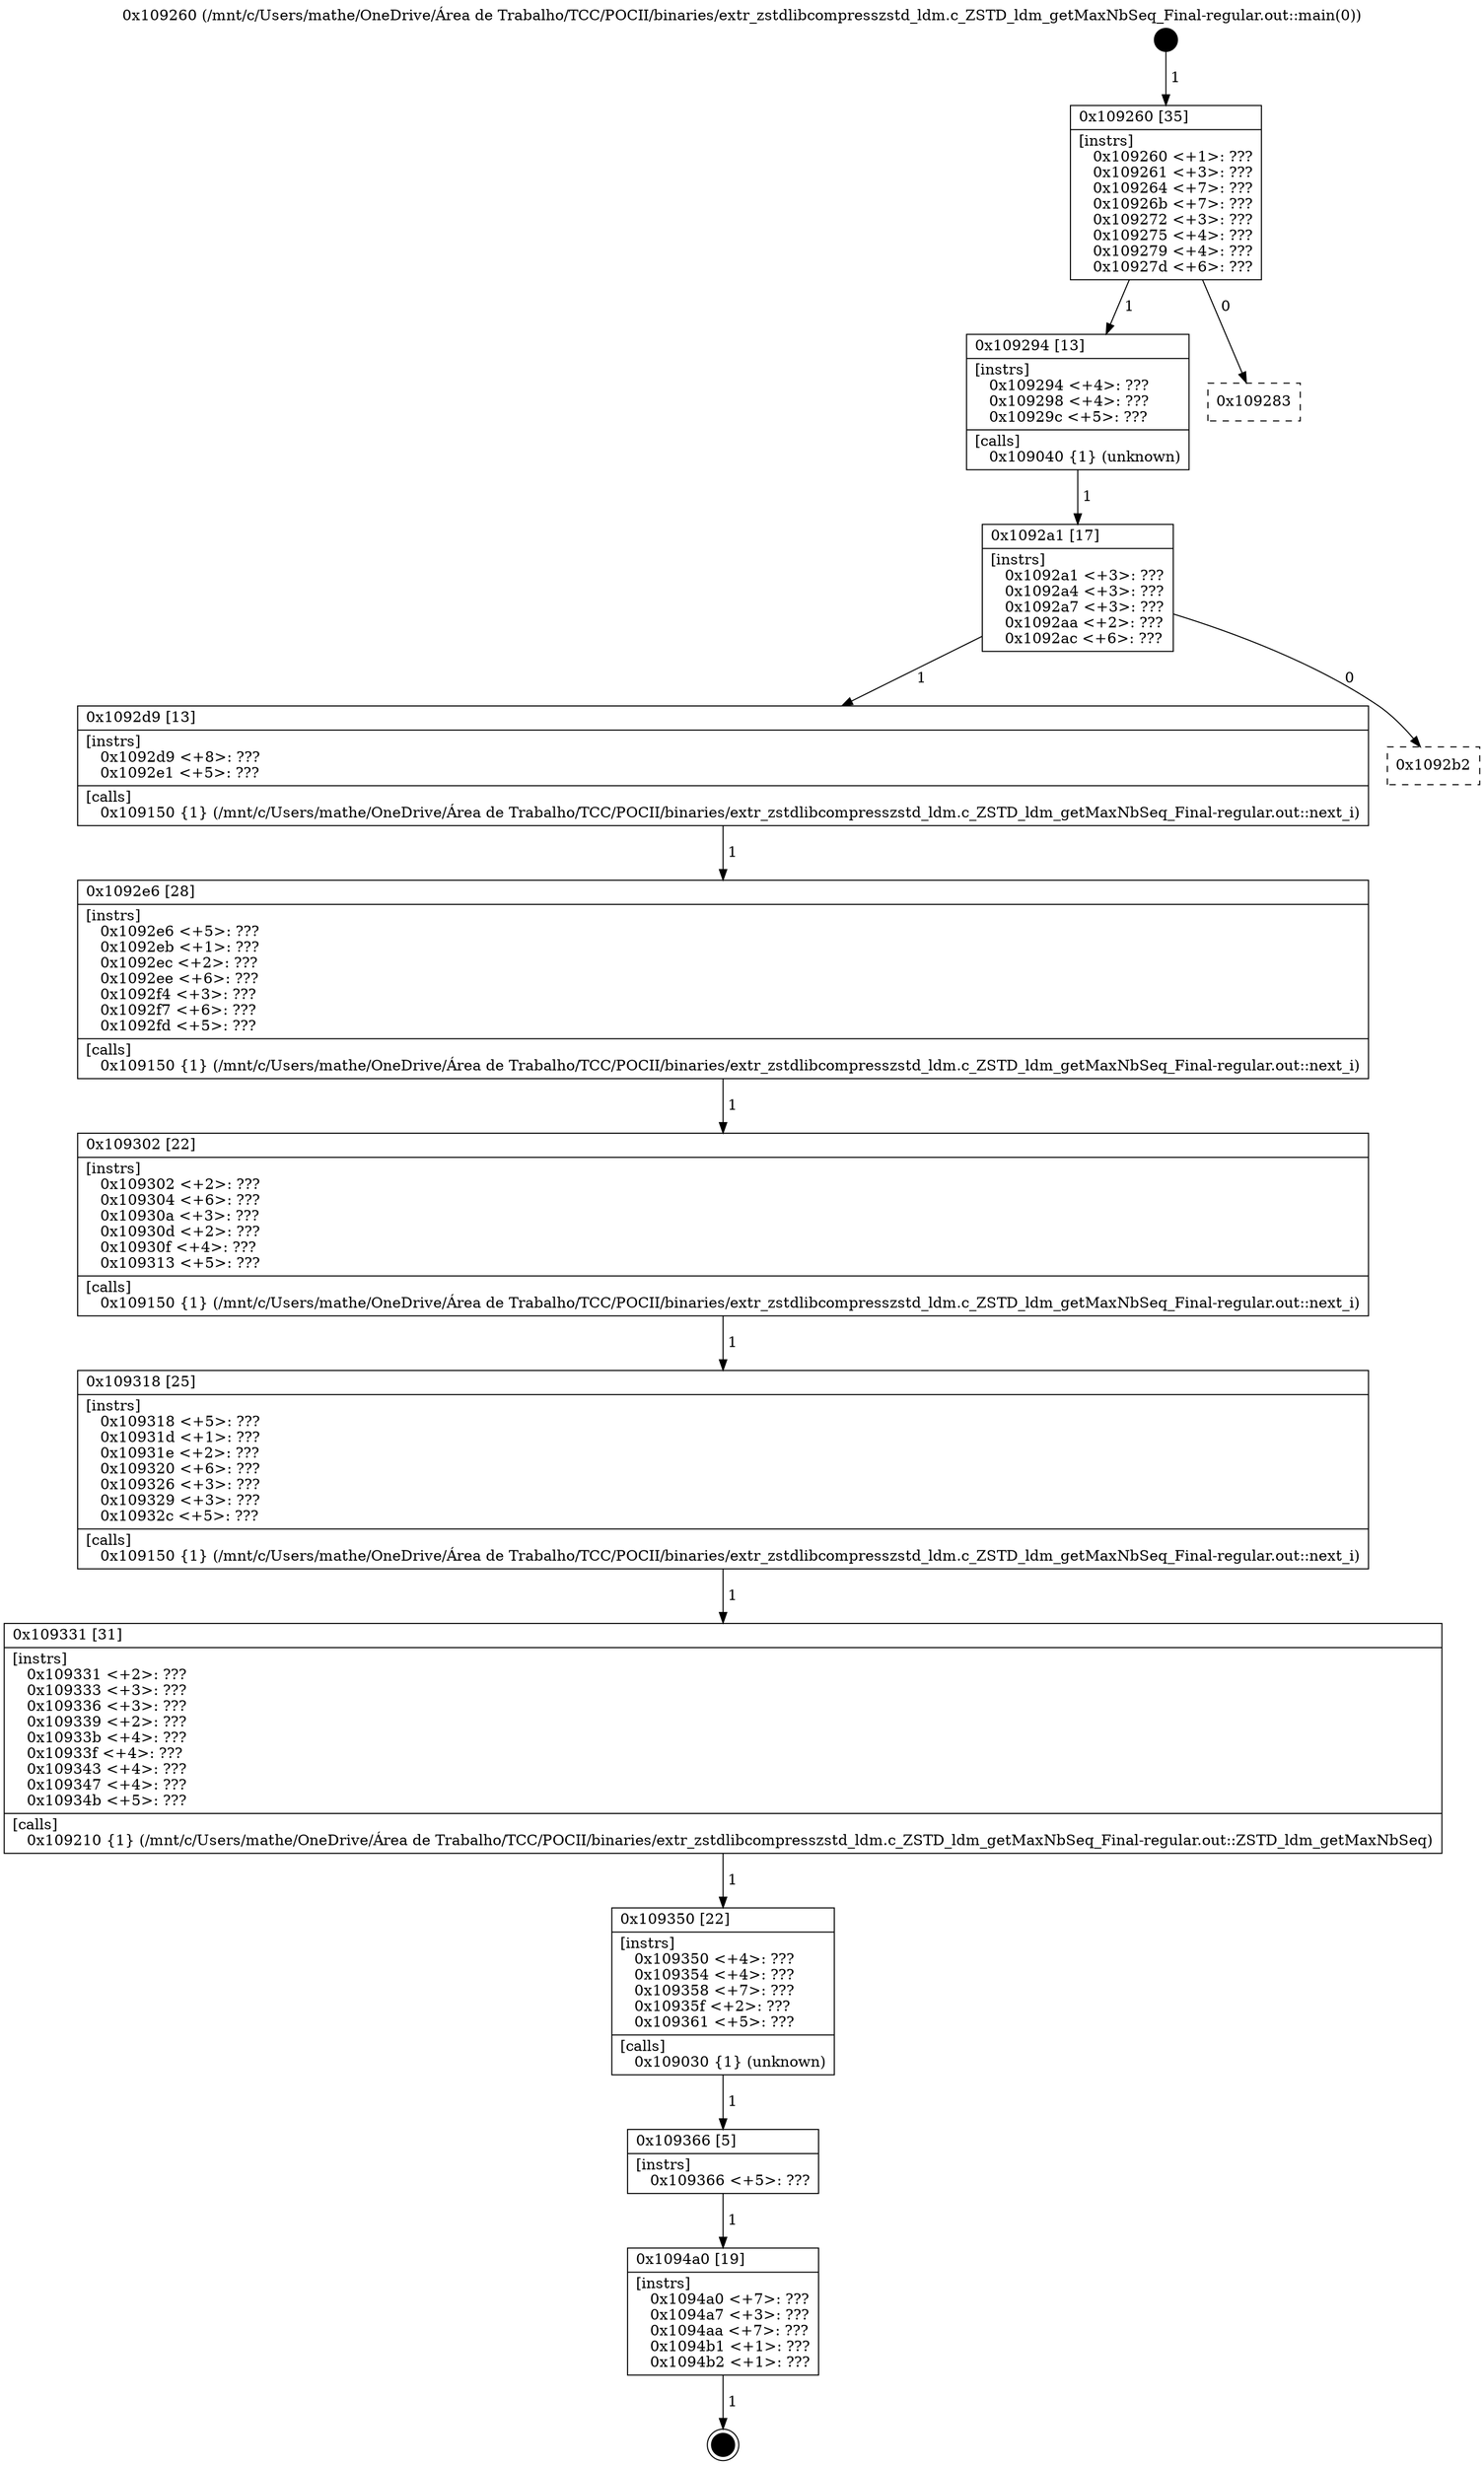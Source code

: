 digraph "0x109260" {
  label = "0x109260 (/mnt/c/Users/mathe/OneDrive/Área de Trabalho/TCC/POCII/binaries/extr_zstdlibcompresszstd_ldm.c_ZSTD_ldm_getMaxNbSeq_Final-regular.out::main(0))"
  labelloc = "t"
  node[shape=record]

  Entry [label="",width=0.3,height=0.3,shape=circle,fillcolor=black,style=filled]
  "0x109260" [label="{
     0x109260 [35]\l
     | [instrs]\l
     &nbsp;&nbsp;0x109260 \<+1\>: ???\l
     &nbsp;&nbsp;0x109261 \<+3\>: ???\l
     &nbsp;&nbsp;0x109264 \<+7\>: ???\l
     &nbsp;&nbsp;0x10926b \<+7\>: ???\l
     &nbsp;&nbsp;0x109272 \<+3\>: ???\l
     &nbsp;&nbsp;0x109275 \<+4\>: ???\l
     &nbsp;&nbsp;0x109279 \<+4\>: ???\l
     &nbsp;&nbsp;0x10927d \<+6\>: ???\l
  }"]
  "0x109294" [label="{
     0x109294 [13]\l
     | [instrs]\l
     &nbsp;&nbsp;0x109294 \<+4\>: ???\l
     &nbsp;&nbsp;0x109298 \<+4\>: ???\l
     &nbsp;&nbsp;0x10929c \<+5\>: ???\l
     | [calls]\l
     &nbsp;&nbsp;0x109040 \{1\} (unknown)\l
  }"]
  "0x109283" [label="{
     0x109283\l
  }", style=dashed]
  "0x1092a1" [label="{
     0x1092a1 [17]\l
     | [instrs]\l
     &nbsp;&nbsp;0x1092a1 \<+3\>: ???\l
     &nbsp;&nbsp;0x1092a4 \<+3\>: ???\l
     &nbsp;&nbsp;0x1092a7 \<+3\>: ???\l
     &nbsp;&nbsp;0x1092aa \<+2\>: ???\l
     &nbsp;&nbsp;0x1092ac \<+6\>: ???\l
  }"]
  "0x1092d9" [label="{
     0x1092d9 [13]\l
     | [instrs]\l
     &nbsp;&nbsp;0x1092d9 \<+8\>: ???\l
     &nbsp;&nbsp;0x1092e1 \<+5\>: ???\l
     | [calls]\l
     &nbsp;&nbsp;0x109150 \{1\} (/mnt/c/Users/mathe/OneDrive/Área de Trabalho/TCC/POCII/binaries/extr_zstdlibcompresszstd_ldm.c_ZSTD_ldm_getMaxNbSeq_Final-regular.out::next_i)\l
  }"]
  "0x1092b2" [label="{
     0x1092b2\l
  }", style=dashed]
  "0x1092e6" [label="{
     0x1092e6 [28]\l
     | [instrs]\l
     &nbsp;&nbsp;0x1092e6 \<+5\>: ???\l
     &nbsp;&nbsp;0x1092eb \<+1\>: ???\l
     &nbsp;&nbsp;0x1092ec \<+2\>: ???\l
     &nbsp;&nbsp;0x1092ee \<+6\>: ???\l
     &nbsp;&nbsp;0x1092f4 \<+3\>: ???\l
     &nbsp;&nbsp;0x1092f7 \<+6\>: ???\l
     &nbsp;&nbsp;0x1092fd \<+5\>: ???\l
     | [calls]\l
     &nbsp;&nbsp;0x109150 \{1\} (/mnt/c/Users/mathe/OneDrive/Área de Trabalho/TCC/POCII/binaries/extr_zstdlibcompresszstd_ldm.c_ZSTD_ldm_getMaxNbSeq_Final-regular.out::next_i)\l
  }"]
  "0x109302" [label="{
     0x109302 [22]\l
     | [instrs]\l
     &nbsp;&nbsp;0x109302 \<+2\>: ???\l
     &nbsp;&nbsp;0x109304 \<+6\>: ???\l
     &nbsp;&nbsp;0x10930a \<+3\>: ???\l
     &nbsp;&nbsp;0x10930d \<+2\>: ???\l
     &nbsp;&nbsp;0x10930f \<+4\>: ???\l
     &nbsp;&nbsp;0x109313 \<+5\>: ???\l
     | [calls]\l
     &nbsp;&nbsp;0x109150 \{1\} (/mnt/c/Users/mathe/OneDrive/Área de Trabalho/TCC/POCII/binaries/extr_zstdlibcompresszstd_ldm.c_ZSTD_ldm_getMaxNbSeq_Final-regular.out::next_i)\l
  }"]
  "0x109318" [label="{
     0x109318 [25]\l
     | [instrs]\l
     &nbsp;&nbsp;0x109318 \<+5\>: ???\l
     &nbsp;&nbsp;0x10931d \<+1\>: ???\l
     &nbsp;&nbsp;0x10931e \<+2\>: ???\l
     &nbsp;&nbsp;0x109320 \<+6\>: ???\l
     &nbsp;&nbsp;0x109326 \<+3\>: ???\l
     &nbsp;&nbsp;0x109329 \<+3\>: ???\l
     &nbsp;&nbsp;0x10932c \<+5\>: ???\l
     | [calls]\l
     &nbsp;&nbsp;0x109150 \{1\} (/mnt/c/Users/mathe/OneDrive/Área de Trabalho/TCC/POCII/binaries/extr_zstdlibcompresszstd_ldm.c_ZSTD_ldm_getMaxNbSeq_Final-regular.out::next_i)\l
  }"]
  "0x109331" [label="{
     0x109331 [31]\l
     | [instrs]\l
     &nbsp;&nbsp;0x109331 \<+2\>: ???\l
     &nbsp;&nbsp;0x109333 \<+3\>: ???\l
     &nbsp;&nbsp;0x109336 \<+3\>: ???\l
     &nbsp;&nbsp;0x109339 \<+2\>: ???\l
     &nbsp;&nbsp;0x10933b \<+4\>: ???\l
     &nbsp;&nbsp;0x10933f \<+4\>: ???\l
     &nbsp;&nbsp;0x109343 \<+4\>: ???\l
     &nbsp;&nbsp;0x109347 \<+4\>: ???\l
     &nbsp;&nbsp;0x10934b \<+5\>: ???\l
     | [calls]\l
     &nbsp;&nbsp;0x109210 \{1\} (/mnt/c/Users/mathe/OneDrive/Área de Trabalho/TCC/POCII/binaries/extr_zstdlibcompresszstd_ldm.c_ZSTD_ldm_getMaxNbSeq_Final-regular.out::ZSTD_ldm_getMaxNbSeq)\l
  }"]
  "0x109350" [label="{
     0x109350 [22]\l
     | [instrs]\l
     &nbsp;&nbsp;0x109350 \<+4\>: ???\l
     &nbsp;&nbsp;0x109354 \<+4\>: ???\l
     &nbsp;&nbsp;0x109358 \<+7\>: ???\l
     &nbsp;&nbsp;0x10935f \<+2\>: ???\l
     &nbsp;&nbsp;0x109361 \<+5\>: ???\l
     | [calls]\l
     &nbsp;&nbsp;0x109030 \{1\} (unknown)\l
  }"]
  "0x109366" [label="{
     0x109366 [5]\l
     | [instrs]\l
     &nbsp;&nbsp;0x109366 \<+5\>: ???\l
  }"]
  "0x1094a0" [label="{
     0x1094a0 [19]\l
     | [instrs]\l
     &nbsp;&nbsp;0x1094a0 \<+7\>: ???\l
     &nbsp;&nbsp;0x1094a7 \<+3\>: ???\l
     &nbsp;&nbsp;0x1094aa \<+7\>: ???\l
     &nbsp;&nbsp;0x1094b1 \<+1\>: ???\l
     &nbsp;&nbsp;0x1094b2 \<+1\>: ???\l
  }"]
  Exit [label="",width=0.3,height=0.3,shape=circle,fillcolor=black,style=filled,peripheries=2]
  Entry -> "0x109260" [label=" 1"]
  "0x109260" -> "0x109294" [label=" 1"]
  "0x109260" -> "0x109283" [label=" 0"]
  "0x109294" -> "0x1092a1" [label=" 1"]
  "0x1092a1" -> "0x1092d9" [label=" 1"]
  "0x1092a1" -> "0x1092b2" [label=" 0"]
  "0x1092d9" -> "0x1092e6" [label=" 1"]
  "0x1092e6" -> "0x109302" [label=" 1"]
  "0x109302" -> "0x109318" [label=" 1"]
  "0x109318" -> "0x109331" [label=" 1"]
  "0x109331" -> "0x109350" [label=" 1"]
  "0x109350" -> "0x109366" [label=" 1"]
  "0x109366" -> "0x1094a0" [label=" 1"]
  "0x1094a0" -> Exit [label=" 1"]
}
